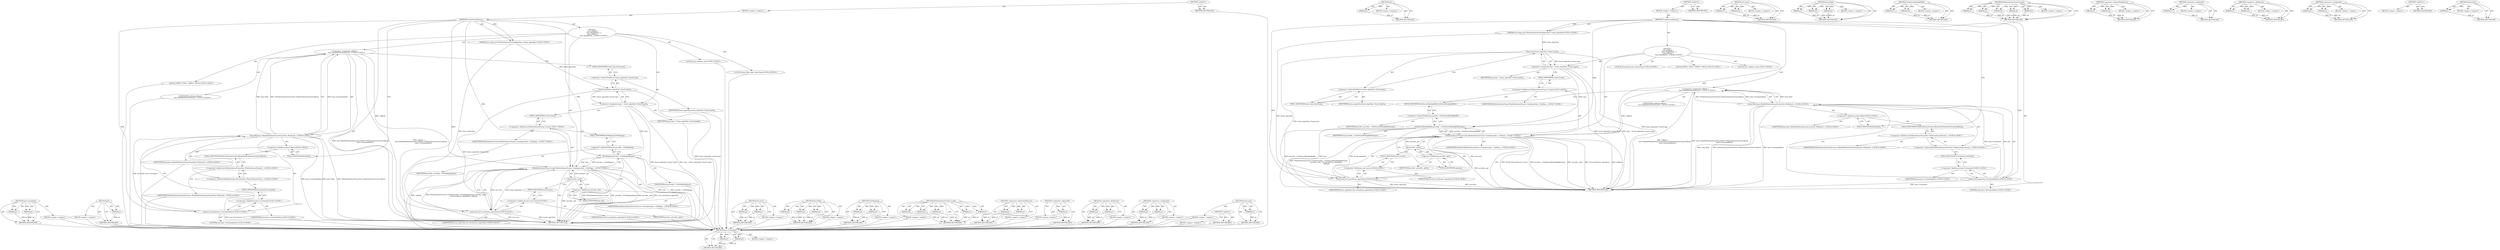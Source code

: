 digraph "fused_type" {
vulnerable_103 [label=<(METHOD,base.Unretained)>];
vulnerable_104 [label=<(PARAM,p1)>];
vulnerable_105 [label=<(PARAM,p2)>];
vulnerable_106 [label=<(BLOCK,&lt;empty&gt;,&lt;empty&gt;)>];
vulnerable_107 [label=<(METHOD_RETURN,ANY)>];
vulnerable_130 [label=<(METHOD,get)>];
vulnerable_131 [label=<(PARAM,p1)>];
vulnerable_132 [label=<(BLOCK,&lt;empty&gt;,&lt;empty&gt;)>];
vulnerable_133 [label=<(METHOD_RETURN,ANY)>];
vulnerable_6 [label=<(METHOD,&lt;global&gt;)<SUB>1</SUB>>];
vulnerable_7 [label=<(BLOCK,&lt;empty&gt;,&lt;empty&gt;)<SUB>1</SUB>>];
vulnerable_8 [label=<(METHOD,CreateFusionSensor)<SUB>1</SUB>>];
vulnerable_9 [label="<(PARAM,std::unique_ptr&lt;PlatformSensorFusionAlgorithm&gt; fusion_algorithm)<SUB>2</SUB>>"];
vulnerable_10 [label="<(BLOCK,{
    auto callback =
         base::Bind(&amp;Plat...,{
    auto callback =
         base::Bind(&amp;Plat...)<SUB>2</SUB>>"];
vulnerable_11 [label="<(LOCAL,auto callback: auto)<SUB>3</SUB>>"];
vulnerable_12 [label="<(&lt;operator&gt;.assignment,callback =
         base::Bind(&amp;PlatformSensorF...)<SUB>3</SUB>>"];
vulnerable_13 [label="<(IDENTIFIER,callback,callback =
         base::Bind(&amp;PlatformSensorF...)<SUB>3</SUB>>"];
vulnerable_14 [label="<(base.Bind,base::Bind(&amp;PlatformSensorFusionTest::PlatformS...)<SUB>4</SUB>>"];
vulnerable_15 [label="<(&lt;operator&gt;.fieldAccess,base::Bind)<SUB>4</SUB>>"];
vulnerable_16 [label="<(IDENTIFIER,base,base::Bind(&amp;PlatformSensorFusionTest::PlatformS...)<SUB>4</SUB>>"];
vulnerable_17 [label=<(FIELD_IDENTIFIER,Bind,Bind)<SUB>4</SUB>>];
vulnerable_18 [label="<(&lt;operator&gt;.addressOf,&amp;PlatformSensorFusionTest::PlatformSensorFusion...)<SUB>4</SUB>>"];
vulnerable_19 [label="<(&lt;operator&gt;.fieldAccess,PlatformSensorFusionTest::PlatformSensorFusionC...)<SUB>4</SUB>>"];
vulnerable_20 [label="<(IDENTIFIER,PlatformSensorFusionTest,base::Bind(&amp;PlatformSensorFusionTest::PlatformS...)<SUB>4</SUB>>"];
vulnerable_21 [label=<(FIELD_IDENTIFIER,PlatformSensorFusionCallback,PlatformSensorFusionCallback)<SUB>4</SUB>>];
vulnerable_22 [label="<(base.Unretained,base::Unretained(this))<SUB>5</SUB>>"];
vulnerable_23 [label="<(&lt;operator&gt;.fieldAccess,base::Unretained)<SUB>5</SUB>>"];
vulnerable_24 [label="<(IDENTIFIER,base,base::Unretained(this))<SUB>5</SUB>>"];
vulnerable_25 [label=<(FIELD_IDENTIFIER,Unretained,Unretained)<SUB>5</SUB>>];
vulnerable_26 [label="<(LITERAL,this,base::Unretained(this))<SUB>5</SUB>>"];
vulnerable_27 [label="<(LOCAL,SensorType type: SensorType)<SUB>6</SUB>>"];
vulnerable_28 [label=<(&lt;operator&gt;.assignment,type = fusion_algorithm-&gt;fused_type())<SUB>6</SUB>>];
vulnerable_29 [label=<(IDENTIFIER,type,type = fusion_algorithm-&gt;fused_type())<SUB>6</SUB>>];
vulnerable_30 [label=<(fused_type,fusion_algorithm-&gt;fused_type())<SUB>6</SUB>>];
vulnerable_31 [label=<(&lt;operator&gt;.indirectFieldAccess,fusion_algorithm-&gt;fused_type)<SUB>6</SUB>>];
vulnerable_32 [label=<(IDENTIFIER,fusion_algorithm,fusion_algorithm-&gt;fused_type())<SUB>6</SUB>>];
vulnerable_33 [label=<(FIELD_IDENTIFIER,fused_type,fused_type)<SUB>6</SUB>>];
vulnerable_34 [label="<(PlatformSensorFusion.Create,PlatformSensorFusion::Create(provider_-&gt;GetMapp...)<SUB>7</SUB>>"];
vulnerable_35 [label="<(&lt;operator&gt;.fieldAccess,PlatformSensorFusion::Create)<SUB>7</SUB>>"];
vulnerable_36 [label="<(IDENTIFIER,PlatformSensorFusion,PlatformSensorFusion::Create(provider_-&gt;GetMapp...)<SUB>7</SUB>>"];
vulnerable_37 [label=<(FIELD_IDENTIFIER,Create,Create)<SUB>7</SUB>>];
vulnerable_38 [label=<(GetMapping,provider_-&gt;GetMapping(type))<SUB>7</SUB>>];
vulnerable_39 [label=<(&lt;operator&gt;.indirectFieldAccess,provider_-&gt;GetMapping)<SUB>7</SUB>>];
vulnerable_40 [label=<(IDENTIFIER,provider_,provider_-&gt;GetMapping(type))<SUB>7</SUB>>];
vulnerable_41 [label=<(FIELD_IDENTIFIER,GetMapping,GetMapping)<SUB>7</SUB>>];
vulnerable_42 [label=<(IDENTIFIER,type,provider_-&gt;GetMapping(type))<SUB>7</SUB>>];
vulnerable_43 [label=<(get,provider_.get())<SUB>7</SUB>>];
vulnerable_44 [label=<(&lt;operator&gt;.fieldAccess,provider_.get)<SUB>7</SUB>>];
vulnerable_45 [label=<(IDENTIFIER,provider_,provider_.get())<SUB>7</SUB>>];
vulnerable_46 [label=<(FIELD_IDENTIFIER,get,get)<SUB>7</SUB>>];
vulnerable_47 [label="<(std.move,std::move(fusion_algorithm))<SUB>8</SUB>>"];
vulnerable_48 [label="<(&lt;operator&gt;.fieldAccess,std::move)<SUB>8</SUB>>"];
vulnerable_49 [label="<(IDENTIFIER,std,std::move(fusion_algorithm))<SUB>8</SUB>>"];
vulnerable_50 [label=<(FIELD_IDENTIFIER,move,move)<SUB>8</SUB>>];
vulnerable_51 [label="<(IDENTIFIER,fusion_algorithm,std::move(fusion_algorithm))<SUB>8</SUB>>"];
vulnerable_52 [label="<(IDENTIFIER,callback,PlatformSensorFusion::Create(provider_-&gt;GetMapp...)<SUB>8</SUB>>"];
vulnerable_53 [label="<(LOCAL,EXPECT_TRUE : EXPECT_TRUE)<SUB>9</SUB>>"];
vulnerable_54 [label=<(METHOD_RETURN,void)<SUB>1</SUB>>];
vulnerable_56 [label=<(METHOD_RETURN,ANY)<SUB>1</SUB>>];
vulnerable_134 [label=<(METHOD,std.move)>];
vulnerable_135 [label=<(PARAM,p1)>];
vulnerable_136 [label=<(PARAM,p2)>];
vulnerable_137 [label=<(BLOCK,&lt;empty&gt;,&lt;empty&gt;)>];
vulnerable_138 [label=<(METHOD_RETURN,ANY)>];
vulnerable_88 [label=<(METHOD,base.Bind)>];
vulnerable_89 [label=<(PARAM,p1)>];
vulnerable_90 [label=<(PARAM,p2)>];
vulnerable_91 [label=<(PARAM,p3)>];
vulnerable_92 [label=<(BLOCK,&lt;empty&gt;,&lt;empty&gt;)>];
vulnerable_93 [label=<(METHOD_RETURN,ANY)>];
vulnerable_125 [label=<(METHOD,GetMapping)>];
vulnerable_126 [label=<(PARAM,p1)>];
vulnerable_127 [label=<(PARAM,p2)>];
vulnerable_128 [label=<(BLOCK,&lt;empty&gt;,&lt;empty&gt;)>];
vulnerable_129 [label=<(METHOD_RETURN,ANY)>];
vulnerable_117 [label=<(METHOD,PlatformSensorFusion.Create)>];
vulnerable_118 [label=<(PARAM,p1)>];
vulnerable_119 [label=<(PARAM,p2)>];
vulnerable_120 [label=<(PARAM,p3)>];
vulnerable_121 [label=<(PARAM,p4)>];
vulnerable_122 [label=<(PARAM,p5)>];
vulnerable_123 [label=<(BLOCK,&lt;empty&gt;,&lt;empty&gt;)>];
vulnerable_124 [label=<(METHOD_RETURN,ANY)>];
vulnerable_112 [label=<(METHOD,&lt;operator&gt;.indirectFieldAccess)>];
vulnerable_113 [label=<(PARAM,p1)>];
vulnerable_114 [label=<(PARAM,p2)>];
vulnerable_115 [label=<(BLOCK,&lt;empty&gt;,&lt;empty&gt;)>];
vulnerable_116 [label=<(METHOD_RETURN,ANY)>];
vulnerable_99 [label=<(METHOD,&lt;operator&gt;.addressOf)>];
vulnerable_100 [label=<(PARAM,p1)>];
vulnerable_101 [label=<(BLOCK,&lt;empty&gt;,&lt;empty&gt;)>];
vulnerable_102 [label=<(METHOD_RETURN,ANY)>];
vulnerable_94 [label=<(METHOD,&lt;operator&gt;.fieldAccess)>];
vulnerable_95 [label=<(PARAM,p1)>];
vulnerable_96 [label=<(PARAM,p2)>];
vulnerable_97 [label=<(BLOCK,&lt;empty&gt;,&lt;empty&gt;)>];
vulnerable_98 [label=<(METHOD_RETURN,ANY)>];
vulnerable_83 [label=<(METHOD,&lt;operator&gt;.assignment)>];
vulnerable_84 [label=<(PARAM,p1)>];
vulnerable_85 [label=<(PARAM,p2)>];
vulnerable_86 [label=<(BLOCK,&lt;empty&gt;,&lt;empty&gt;)>];
vulnerable_87 [label=<(METHOD_RETURN,ANY)>];
vulnerable_77 [label=<(METHOD,&lt;global&gt;)<SUB>1</SUB>>];
vulnerable_78 [label=<(BLOCK,&lt;empty&gt;,&lt;empty&gt;)>];
vulnerable_79 [label=<(METHOD_RETURN,ANY)>];
vulnerable_108 [label=<(METHOD,fused_type)>];
vulnerable_109 [label=<(PARAM,p1)>];
vulnerable_110 [label=<(BLOCK,&lt;empty&gt;,&lt;empty&gt;)>];
vulnerable_111 [label=<(METHOD_RETURN,ANY)>];
fixed_103 [label=<(METHOD,base.Unretained)>];
fixed_104 [label=<(PARAM,p1)>];
fixed_105 [label=<(PARAM,p2)>];
fixed_106 [label=<(BLOCK,&lt;empty&gt;,&lt;empty&gt;)>];
fixed_107 [label=<(METHOD_RETURN,ANY)>];
fixed_130 [label=<(METHOD,get)>];
fixed_131 [label=<(PARAM,p1)>];
fixed_132 [label=<(BLOCK,&lt;empty&gt;,&lt;empty&gt;)>];
fixed_133 [label=<(METHOD_RETURN,ANY)>];
fixed_6 [label=<(METHOD,&lt;global&gt;)<SUB>1</SUB>>];
fixed_7 [label=<(BLOCK,&lt;empty&gt;,&lt;empty&gt;)<SUB>1</SUB>>];
fixed_8 [label=<(METHOD,CreateFusionSensor)<SUB>1</SUB>>];
fixed_9 [label="<(PARAM,std::unique_ptr&lt;PlatformSensorFusionAlgorithm&gt; fusion_algorithm)<SUB>2</SUB>>"];
fixed_10 [label="<(BLOCK,{
    auto callback =
         base::Bind(&amp;Plat...,{
    auto callback =
         base::Bind(&amp;Plat...)<SUB>2</SUB>>"];
fixed_11 [label="<(LOCAL,auto callback: auto)<SUB>3</SUB>>"];
fixed_12 [label="<(&lt;operator&gt;.assignment,callback =
         base::Bind(&amp;PlatformSensorF...)<SUB>3</SUB>>"];
fixed_13 [label="<(IDENTIFIER,callback,callback =
         base::Bind(&amp;PlatformSensorF...)<SUB>3</SUB>>"];
fixed_14 [label="<(base.Bind,base::Bind(&amp;PlatformSensorFusionTest::PlatformS...)<SUB>4</SUB>>"];
fixed_15 [label="<(&lt;operator&gt;.fieldAccess,base::Bind)<SUB>4</SUB>>"];
fixed_16 [label="<(IDENTIFIER,base,base::Bind(&amp;PlatformSensorFusionTest::PlatformS...)<SUB>4</SUB>>"];
fixed_17 [label=<(FIELD_IDENTIFIER,Bind,Bind)<SUB>4</SUB>>];
fixed_18 [label="<(&lt;operator&gt;.addressOf,&amp;PlatformSensorFusionTest::PlatformSensorFusion...)<SUB>4</SUB>>"];
fixed_19 [label="<(&lt;operator&gt;.fieldAccess,PlatformSensorFusionTest::PlatformSensorFusionC...)<SUB>4</SUB>>"];
fixed_20 [label="<(IDENTIFIER,PlatformSensorFusionTest,base::Bind(&amp;PlatformSensorFusionTest::PlatformS...)<SUB>4</SUB>>"];
fixed_21 [label=<(FIELD_IDENTIFIER,PlatformSensorFusionCallback,PlatformSensorFusionCallback)<SUB>4</SUB>>];
fixed_22 [label="<(base.Unretained,base::Unretained(this))<SUB>5</SUB>>"];
fixed_23 [label="<(&lt;operator&gt;.fieldAccess,base::Unretained)<SUB>5</SUB>>"];
fixed_24 [label="<(IDENTIFIER,base,base::Unretained(this))<SUB>5</SUB>>"];
fixed_25 [label=<(FIELD_IDENTIFIER,Unretained,Unretained)<SUB>5</SUB>>];
fixed_26 [label="<(LITERAL,this,base::Unretained(this))<SUB>5</SUB>>"];
fixed_27 [label="<(LOCAL,SensorType type: SensorType)<SUB>6</SUB>>"];
fixed_28 [label=<(&lt;operator&gt;.assignment,type = fusion_algorithm-&gt;fused_type())<SUB>6</SUB>>];
fixed_29 [label=<(IDENTIFIER,type,type = fusion_algorithm-&gt;fused_type())<SUB>6</SUB>>];
fixed_30 [label=<(fused_type,fusion_algorithm-&gt;fused_type())<SUB>6</SUB>>];
fixed_31 [label=<(&lt;operator&gt;.indirectFieldAccess,fusion_algorithm-&gt;fused_type)<SUB>6</SUB>>];
fixed_32 [label=<(IDENTIFIER,fusion_algorithm,fusion_algorithm-&gt;fused_type())<SUB>6</SUB>>];
fixed_33 [label=<(FIELD_IDENTIFIER,fused_type,fused_type)<SUB>6</SUB>>];
fixed_34 [label="<(PlatformSensorFusion.Create,PlatformSensorFusion::Create(provider_-&gt;GetSens...)<SUB>7</SUB>>"];
fixed_35 [label="<(&lt;operator&gt;.fieldAccess,PlatformSensorFusion::Create)<SUB>7</SUB>>"];
fixed_36 [label="<(IDENTIFIER,PlatformSensorFusion,PlatformSensorFusion::Create(provider_-&gt;GetSens...)<SUB>7</SUB>>"];
fixed_37 [label=<(FIELD_IDENTIFIER,Create,Create)<SUB>7</SUB>>];
fixed_38 [label=<(GetSensorReadingBuffer,provider_-&gt;GetSensorReadingBuffer(type))<SUB>7</SUB>>];
fixed_39 [label=<(&lt;operator&gt;.indirectFieldAccess,provider_-&gt;GetSensorReadingBuffer)<SUB>7</SUB>>];
fixed_40 [label=<(IDENTIFIER,provider_,provider_-&gt;GetSensorReadingBuffer(type))<SUB>7</SUB>>];
fixed_41 [label=<(FIELD_IDENTIFIER,GetSensorReadingBuffer,GetSensorReadingBuffer)<SUB>7</SUB>>];
fixed_42 [label=<(IDENTIFIER,type,provider_-&gt;GetSensorReadingBuffer(type))<SUB>7</SUB>>];
fixed_43 [label=<(get,provider_.get())<SUB>8</SUB>>];
fixed_44 [label=<(&lt;operator&gt;.fieldAccess,provider_.get)<SUB>8</SUB>>];
fixed_45 [label=<(IDENTIFIER,provider_,provider_.get())<SUB>8</SUB>>];
fixed_46 [label=<(FIELD_IDENTIFIER,get,get)<SUB>8</SUB>>];
fixed_47 [label="<(std.move,std::move(fusion_algorithm))<SUB>8</SUB>>"];
fixed_48 [label="<(&lt;operator&gt;.fieldAccess,std::move)<SUB>8</SUB>>"];
fixed_49 [label="<(IDENTIFIER,std,std::move(fusion_algorithm))<SUB>8</SUB>>"];
fixed_50 [label=<(FIELD_IDENTIFIER,move,move)<SUB>8</SUB>>];
fixed_51 [label="<(IDENTIFIER,fusion_algorithm,std::move(fusion_algorithm))<SUB>8</SUB>>"];
fixed_52 [label="<(IDENTIFIER,callback,PlatformSensorFusion::Create(provider_-&gt;GetSens...)<SUB>9</SUB>>"];
fixed_53 [label="<(LOCAL,EXPECT_TRUE : EXPECT_TRUE)<SUB>10</SUB>>"];
fixed_54 [label=<(METHOD_RETURN,void)<SUB>1</SUB>>];
fixed_56 [label=<(METHOD_RETURN,ANY)<SUB>1</SUB>>];
fixed_134 [label=<(METHOD,std.move)>];
fixed_135 [label=<(PARAM,p1)>];
fixed_136 [label=<(PARAM,p2)>];
fixed_137 [label=<(BLOCK,&lt;empty&gt;,&lt;empty&gt;)>];
fixed_138 [label=<(METHOD_RETURN,ANY)>];
fixed_88 [label=<(METHOD,base.Bind)>];
fixed_89 [label=<(PARAM,p1)>];
fixed_90 [label=<(PARAM,p2)>];
fixed_91 [label=<(PARAM,p3)>];
fixed_92 [label=<(BLOCK,&lt;empty&gt;,&lt;empty&gt;)>];
fixed_93 [label=<(METHOD_RETURN,ANY)>];
fixed_125 [label=<(METHOD,GetSensorReadingBuffer)>];
fixed_126 [label=<(PARAM,p1)>];
fixed_127 [label=<(PARAM,p2)>];
fixed_128 [label=<(BLOCK,&lt;empty&gt;,&lt;empty&gt;)>];
fixed_129 [label=<(METHOD_RETURN,ANY)>];
fixed_117 [label=<(METHOD,PlatformSensorFusion.Create)>];
fixed_118 [label=<(PARAM,p1)>];
fixed_119 [label=<(PARAM,p2)>];
fixed_120 [label=<(PARAM,p3)>];
fixed_121 [label=<(PARAM,p4)>];
fixed_122 [label=<(PARAM,p5)>];
fixed_123 [label=<(BLOCK,&lt;empty&gt;,&lt;empty&gt;)>];
fixed_124 [label=<(METHOD_RETURN,ANY)>];
fixed_112 [label=<(METHOD,&lt;operator&gt;.indirectFieldAccess)>];
fixed_113 [label=<(PARAM,p1)>];
fixed_114 [label=<(PARAM,p2)>];
fixed_115 [label=<(BLOCK,&lt;empty&gt;,&lt;empty&gt;)>];
fixed_116 [label=<(METHOD_RETURN,ANY)>];
fixed_99 [label=<(METHOD,&lt;operator&gt;.addressOf)>];
fixed_100 [label=<(PARAM,p1)>];
fixed_101 [label=<(BLOCK,&lt;empty&gt;,&lt;empty&gt;)>];
fixed_102 [label=<(METHOD_RETURN,ANY)>];
fixed_94 [label=<(METHOD,&lt;operator&gt;.fieldAccess)>];
fixed_95 [label=<(PARAM,p1)>];
fixed_96 [label=<(PARAM,p2)>];
fixed_97 [label=<(BLOCK,&lt;empty&gt;,&lt;empty&gt;)>];
fixed_98 [label=<(METHOD_RETURN,ANY)>];
fixed_83 [label=<(METHOD,&lt;operator&gt;.assignment)>];
fixed_84 [label=<(PARAM,p1)>];
fixed_85 [label=<(PARAM,p2)>];
fixed_86 [label=<(BLOCK,&lt;empty&gt;,&lt;empty&gt;)>];
fixed_87 [label=<(METHOD_RETURN,ANY)>];
fixed_77 [label=<(METHOD,&lt;global&gt;)<SUB>1</SUB>>];
fixed_78 [label=<(BLOCK,&lt;empty&gt;,&lt;empty&gt;)>];
fixed_79 [label=<(METHOD_RETURN,ANY)>];
fixed_108 [label=<(METHOD,fused_type)>];
fixed_109 [label=<(PARAM,p1)>];
fixed_110 [label=<(BLOCK,&lt;empty&gt;,&lt;empty&gt;)>];
fixed_111 [label=<(METHOD_RETURN,ANY)>];
vulnerable_103 -> vulnerable_104  [key=0, label="AST: "];
vulnerable_103 -> vulnerable_104  [key=1, label="DDG: "];
vulnerable_103 -> vulnerable_106  [key=0, label="AST: "];
vulnerable_103 -> vulnerable_105  [key=0, label="AST: "];
vulnerable_103 -> vulnerable_105  [key=1, label="DDG: "];
vulnerable_103 -> vulnerable_107  [key=0, label="AST: "];
vulnerable_103 -> vulnerable_107  [key=1, label="CFG: "];
vulnerable_104 -> vulnerable_107  [key=0, label="DDG: p1"];
vulnerable_105 -> vulnerable_107  [key=0, label="DDG: p2"];
vulnerable_106 -> fixed_103  [key=0];
vulnerable_107 -> fixed_103  [key=0];
vulnerable_130 -> vulnerable_131  [key=0, label="AST: "];
vulnerable_130 -> vulnerable_131  [key=1, label="DDG: "];
vulnerable_130 -> vulnerable_132  [key=0, label="AST: "];
vulnerable_130 -> vulnerable_133  [key=0, label="AST: "];
vulnerable_130 -> vulnerable_133  [key=1, label="CFG: "];
vulnerable_131 -> vulnerable_133  [key=0, label="DDG: p1"];
vulnerable_132 -> fixed_103  [key=0];
vulnerable_133 -> fixed_103  [key=0];
vulnerable_6 -> vulnerable_7  [key=0, label="AST: "];
vulnerable_6 -> vulnerable_56  [key=0, label="AST: "];
vulnerable_6 -> vulnerable_56  [key=1, label="CFG: "];
vulnerable_7 -> vulnerable_8  [key=0, label="AST: "];
vulnerable_8 -> vulnerable_9  [key=0, label="AST: "];
vulnerable_8 -> vulnerable_9  [key=1, label="DDG: "];
vulnerable_8 -> vulnerable_10  [key=0, label="AST: "];
vulnerable_8 -> vulnerable_54  [key=0, label="AST: "];
vulnerable_8 -> vulnerable_17  [key=0, label="CFG: "];
vulnerable_8 -> vulnerable_34  [key=0, label="DDG: "];
vulnerable_8 -> vulnerable_38  [key=0, label="DDG: "];
vulnerable_8 -> vulnerable_47  [key=0, label="DDG: "];
vulnerable_8 -> vulnerable_22  [key=0, label="DDG: "];
vulnerable_9 -> vulnerable_30  [key=0, label="DDG: fusion_algorithm"];
vulnerable_9 -> vulnerable_47  [key=0, label="DDG: fusion_algorithm"];
vulnerable_10 -> vulnerable_11  [key=0, label="AST: "];
vulnerable_10 -> vulnerable_12  [key=0, label="AST: "];
vulnerable_10 -> vulnerable_27  [key=0, label="AST: "];
vulnerable_10 -> vulnerable_28  [key=0, label="AST: "];
vulnerable_10 -> vulnerable_34  [key=0, label="AST: "];
vulnerable_10 -> vulnerable_53  [key=0, label="AST: "];
vulnerable_11 -> fixed_103  [key=0];
vulnerable_12 -> vulnerable_13  [key=0, label="AST: "];
vulnerable_12 -> vulnerable_14  [key=0, label="AST: "];
vulnerable_12 -> vulnerable_33  [key=0, label="CFG: "];
vulnerable_12 -> vulnerable_54  [key=0, label="DDG: base::Bind(&amp;PlatformSensorFusionTest::PlatformSensorFusionCallback,
                    base::Unretained(this))"];
vulnerable_12 -> vulnerable_54  [key=1, label="DDG: callback =
         base::Bind(&amp;PlatformSensorFusionTest::PlatformSensorFusionCallback,
                    base::Unretained(this))"];
vulnerable_12 -> vulnerable_34  [key=0, label="DDG: callback"];
vulnerable_13 -> fixed_103  [key=0];
vulnerable_14 -> vulnerable_15  [key=0, label="AST: "];
vulnerable_14 -> vulnerable_18  [key=0, label="AST: "];
vulnerable_14 -> vulnerable_22  [key=0, label="AST: "];
vulnerable_14 -> vulnerable_12  [key=0, label="CFG: "];
vulnerable_14 -> vulnerable_12  [key=1, label="DDG: base::Bind"];
vulnerable_14 -> vulnerable_12  [key=2, label="DDG: &amp;PlatformSensorFusionTest::PlatformSensorFusionCallback"];
vulnerable_14 -> vulnerable_12  [key=3, label="DDG: base::Unretained(this)"];
vulnerable_14 -> vulnerable_54  [key=0, label="DDG: base::Bind"];
vulnerable_14 -> vulnerable_54  [key=1, label="DDG: &amp;PlatformSensorFusionTest::PlatformSensorFusionCallback"];
vulnerable_14 -> vulnerable_54  [key=2, label="DDG: base::Unretained(this)"];
vulnerable_15 -> vulnerable_16  [key=0, label="AST: "];
vulnerable_15 -> vulnerable_17  [key=0, label="AST: "];
vulnerable_15 -> vulnerable_21  [key=0, label="CFG: "];
vulnerable_16 -> fixed_103  [key=0];
vulnerable_17 -> vulnerable_15  [key=0, label="CFG: "];
vulnerable_18 -> vulnerable_19  [key=0, label="AST: "];
vulnerable_18 -> vulnerable_25  [key=0, label="CFG: "];
vulnerable_19 -> vulnerable_20  [key=0, label="AST: "];
vulnerable_19 -> vulnerable_21  [key=0, label="AST: "];
vulnerable_19 -> vulnerable_18  [key=0, label="CFG: "];
vulnerable_20 -> fixed_103  [key=0];
vulnerable_21 -> vulnerable_19  [key=0, label="CFG: "];
vulnerable_22 -> vulnerable_23  [key=0, label="AST: "];
vulnerable_22 -> vulnerable_26  [key=0, label="AST: "];
vulnerable_22 -> vulnerable_14  [key=0, label="CFG: "];
vulnerable_22 -> vulnerable_14  [key=1, label="DDG: base::Unretained"];
vulnerable_22 -> vulnerable_14  [key=2, label="DDG: this"];
vulnerable_22 -> vulnerable_54  [key=0, label="DDG: base::Unretained"];
vulnerable_23 -> vulnerable_24  [key=0, label="AST: "];
vulnerable_23 -> vulnerable_25  [key=0, label="AST: "];
vulnerable_23 -> vulnerable_22  [key=0, label="CFG: "];
vulnerable_24 -> fixed_103  [key=0];
vulnerable_25 -> vulnerable_23  [key=0, label="CFG: "];
vulnerable_26 -> fixed_103  [key=0];
vulnerable_27 -> fixed_103  [key=0];
vulnerable_28 -> vulnerable_29  [key=0, label="AST: "];
vulnerable_28 -> vulnerable_30  [key=0, label="AST: "];
vulnerable_28 -> vulnerable_37  [key=0, label="CFG: "];
vulnerable_28 -> vulnerable_54  [key=0, label="DDG: fusion_algorithm-&gt;fused_type()"];
vulnerable_28 -> vulnerable_54  [key=1, label="DDG: type = fusion_algorithm-&gt;fused_type()"];
vulnerable_28 -> vulnerable_38  [key=0, label="DDG: type"];
vulnerable_29 -> fixed_103  [key=0];
vulnerable_30 -> vulnerable_31  [key=0, label="AST: "];
vulnerable_30 -> vulnerable_28  [key=0, label="CFG: "];
vulnerable_30 -> vulnerable_28  [key=1, label="DDG: fusion_algorithm-&gt;fused_type"];
vulnerable_30 -> vulnerable_54  [key=0, label="DDG: fusion_algorithm-&gt;fused_type"];
vulnerable_30 -> vulnerable_47  [key=0, label="DDG: fusion_algorithm-&gt;fused_type"];
vulnerable_31 -> vulnerable_32  [key=0, label="AST: "];
vulnerable_31 -> vulnerable_33  [key=0, label="AST: "];
vulnerable_31 -> vulnerable_30  [key=0, label="CFG: "];
vulnerable_32 -> fixed_103  [key=0];
vulnerable_33 -> vulnerable_31  [key=0, label="CFG: "];
vulnerable_34 -> vulnerable_35  [key=0, label="AST: "];
vulnerable_34 -> vulnerable_38  [key=0, label="AST: "];
vulnerable_34 -> vulnerable_43  [key=0, label="AST: "];
vulnerable_34 -> vulnerable_47  [key=0, label="AST: "];
vulnerable_34 -> vulnerable_52  [key=0, label="AST: "];
vulnerable_34 -> vulnerable_54  [key=0, label="CFG: "];
vulnerable_34 -> vulnerable_54  [key=1, label="DDG: PlatformSensorFusion::Create"];
vulnerable_34 -> vulnerable_54  [key=2, label="DDG: provider_-&gt;GetMapping(type)"];
vulnerable_34 -> vulnerable_54  [key=3, label="DDG: provider_.get()"];
vulnerable_34 -> vulnerable_54  [key=4, label="DDG: std::move(fusion_algorithm)"];
vulnerable_34 -> vulnerable_54  [key=5, label="DDG: callback"];
vulnerable_34 -> vulnerable_54  [key=6, label="DDG: PlatformSensorFusion::Create(provider_-&gt;GetMapping(type), provider_.get(),
                                 std::move(fusion_algorithm), callback)"];
vulnerable_35 -> vulnerable_36  [key=0, label="AST: "];
vulnerable_35 -> vulnerable_37  [key=0, label="AST: "];
vulnerable_35 -> vulnerable_41  [key=0, label="CFG: "];
vulnerable_36 -> fixed_103  [key=0];
vulnerable_37 -> vulnerable_35  [key=0, label="CFG: "];
vulnerable_38 -> vulnerable_39  [key=0, label="AST: "];
vulnerable_38 -> vulnerable_42  [key=0, label="AST: "];
vulnerable_38 -> vulnerable_46  [key=0, label="CFG: "];
vulnerable_38 -> vulnerable_54  [key=0, label="DDG: provider_-&gt;GetMapping"];
vulnerable_38 -> vulnerable_54  [key=1, label="DDG: type"];
vulnerable_38 -> vulnerable_34  [key=0, label="DDG: provider_-&gt;GetMapping"];
vulnerable_38 -> vulnerable_34  [key=1, label="DDG: type"];
vulnerable_39 -> vulnerable_40  [key=0, label="AST: "];
vulnerable_39 -> vulnerable_41  [key=0, label="AST: "];
vulnerable_39 -> vulnerable_38  [key=0, label="CFG: "];
vulnerable_40 -> fixed_103  [key=0];
vulnerable_41 -> vulnerable_39  [key=0, label="CFG: "];
vulnerable_42 -> fixed_103  [key=0];
vulnerable_43 -> vulnerable_44  [key=0, label="AST: "];
vulnerable_43 -> vulnerable_50  [key=0, label="CFG: "];
vulnerable_43 -> vulnerable_54  [key=0, label="DDG: provider_.get"];
vulnerable_43 -> vulnerable_34  [key=0, label="DDG: provider_.get"];
vulnerable_44 -> vulnerable_45  [key=0, label="AST: "];
vulnerable_44 -> vulnerable_46  [key=0, label="AST: "];
vulnerable_44 -> vulnerable_43  [key=0, label="CFG: "];
vulnerable_45 -> fixed_103  [key=0];
vulnerable_46 -> vulnerable_44  [key=0, label="CFG: "];
vulnerable_47 -> vulnerable_48  [key=0, label="AST: "];
vulnerable_47 -> vulnerable_51  [key=0, label="AST: "];
vulnerable_47 -> vulnerable_34  [key=0, label="CFG: "];
vulnerable_47 -> vulnerable_34  [key=1, label="DDG: std::move"];
vulnerable_47 -> vulnerable_34  [key=2, label="DDG: fusion_algorithm"];
vulnerable_47 -> vulnerable_54  [key=0, label="DDG: std::move"];
vulnerable_47 -> vulnerable_54  [key=1, label="DDG: fusion_algorithm"];
vulnerable_48 -> vulnerable_49  [key=0, label="AST: "];
vulnerable_48 -> vulnerable_50  [key=0, label="AST: "];
vulnerable_48 -> vulnerable_47  [key=0, label="CFG: "];
vulnerable_49 -> fixed_103  [key=0];
vulnerable_50 -> vulnerable_48  [key=0, label="CFG: "];
vulnerable_51 -> fixed_103  [key=0];
vulnerable_52 -> fixed_103  [key=0];
vulnerable_53 -> fixed_103  [key=0];
vulnerable_54 -> fixed_103  [key=0];
vulnerable_56 -> fixed_103  [key=0];
vulnerable_134 -> vulnerable_135  [key=0, label="AST: "];
vulnerable_134 -> vulnerable_135  [key=1, label="DDG: "];
vulnerable_134 -> vulnerable_137  [key=0, label="AST: "];
vulnerable_134 -> vulnerable_136  [key=0, label="AST: "];
vulnerable_134 -> vulnerable_136  [key=1, label="DDG: "];
vulnerable_134 -> vulnerable_138  [key=0, label="AST: "];
vulnerable_134 -> vulnerable_138  [key=1, label="CFG: "];
vulnerable_135 -> vulnerable_138  [key=0, label="DDG: p1"];
vulnerable_136 -> vulnerable_138  [key=0, label="DDG: p2"];
vulnerable_137 -> fixed_103  [key=0];
vulnerable_138 -> fixed_103  [key=0];
vulnerable_88 -> vulnerable_89  [key=0, label="AST: "];
vulnerable_88 -> vulnerable_89  [key=1, label="DDG: "];
vulnerable_88 -> vulnerable_92  [key=0, label="AST: "];
vulnerable_88 -> vulnerable_90  [key=0, label="AST: "];
vulnerable_88 -> vulnerable_90  [key=1, label="DDG: "];
vulnerable_88 -> vulnerable_93  [key=0, label="AST: "];
vulnerable_88 -> vulnerable_93  [key=1, label="CFG: "];
vulnerable_88 -> vulnerable_91  [key=0, label="AST: "];
vulnerable_88 -> vulnerable_91  [key=1, label="DDG: "];
vulnerable_89 -> vulnerable_93  [key=0, label="DDG: p1"];
vulnerable_90 -> vulnerable_93  [key=0, label="DDG: p2"];
vulnerable_91 -> vulnerable_93  [key=0, label="DDG: p3"];
vulnerable_92 -> fixed_103  [key=0];
vulnerable_93 -> fixed_103  [key=0];
vulnerable_125 -> vulnerable_126  [key=0, label="AST: "];
vulnerable_125 -> vulnerable_126  [key=1, label="DDG: "];
vulnerable_125 -> vulnerable_128  [key=0, label="AST: "];
vulnerable_125 -> vulnerable_127  [key=0, label="AST: "];
vulnerable_125 -> vulnerable_127  [key=1, label="DDG: "];
vulnerable_125 -> vulnerable_129  [key=0, label="AST: "];
vulnerable_125 -> vulnerable_129  [key=1, label="CFG: "];
vulnerable_126 -> vulnerable_129  [key=0, label="DDG: p1"];
vulnerable_127 -> vulnerable_129  [key=0, label="DDG: p2"];
vulnerable_128 -> fixed_103  [key=0];
vulnerable_129 -> fixed_103  [key=0];
vulnerable_117 -> vulnerable_118  [key=0, label="AST: "];
vulnerable_117 -> vulnerable_118  [key=1, label="DDG: "];
vulnerable_117 -> vulnerable_123  [key=0, label="AST: "];
vulnerable_117 -> vulnerable_119  [key=0, label="AST: "];
vulnerable_117 -> vulnerable_119  [key=1, label="DDG: "];
vulnerable_117 -> vulnerable_124  [key=0, label="AST: "];
vulnerable_117 -> vulnerable_124  [key=1, label="CFG: "];
vulnerable_117 -> vulnerable_120  [key=0, label="AST: "];
vulnerable_117 -> vulnerable_120  [key=1, label="DDG: "];
vulnerable_117 -> vulnerable_121  [key=0, label="AST: "];
vulnerable_117 -> vulnerable_121  [key=1, label="DDG: "];
vulnerable_117 -> vulnerable_122  [key=0, label="AST: "];
vulnerable_117 -> vulnerable_122  [key=1, label="DDG: "];
vulnerable_118 -> vulnerable_124  [key=0, label="DDG: p1"];
vulnerable_119 -> vulnerable_124  [key=0, label="DDG: p2"];
vulnerable_120 -> vulnerable_124  [key=0, label="DDG: p3"];
vulnerable_121 -> vulnerable_124  [key=0, label="DDG: p4"];
vulnerable_122 -> vulnerable_124  [key=0, label="DDG: p5"];
vulnerable_123 -> fixed_103  [key=0];
vulnerable_124 -> fixed_103  [key=0];
vulnerable_112 -> vulnerable_113  [key=0, label="AST: "];
vulnerable_112 -> vulnerable_113  [key=1, label="DDG: "];
vulnerable_112 -> vulnerable_115  [key=0, label="AST: "];
vulnerable_112 -> vulnerable_114  [key=0, label="AST: "];
vulnerable_112 -> vulnerable_114  [key=1, label="DDG: "];
vulnerable_112 -> vulnerable_116  [key=0, label="AST: "];
vulnerable_112 -> vulnerable_116  [key=1, label="CFG: "];
vulnerable_113 -> vulnerable_116  [key=0, label="DDG: p1"];
vulnerable_114 -> vulnerable_116  [key=0, label="DDG: p2"];
vulnerable_115 -> fixed_103  [key=0];
vulnerable_116 -> fixed_103  [key=0];
vulnerable_99 -> vulnerable_100  [key=0, label="AST: "];
vulnerable_99 -> vulnerable_100  [key=1, label="DDG: "];
vulnerable_99 -> vulnerable_101  [key=0, label="AST: "];
vulnerable_99 -> vulnerable_102  [key=0, label="AST: "];
vulnerable_99 -> vulnerable_102  [key=1, label="CFG: "];
vulnerable_100 -> vulnerable_102  [key=0, label="DDG: p1"];
vulnerable_101 -> fixed_103  [key=0];
vulnerable_102 -> fixed_103  [key=0];
vulnerable_94 -> vulnerable_95  [key=0, label="AST: "];
vulnerable_94 -> vulnerable_95  [key=1, label="DDG: "];
vulnerable_94 -> vulnerable_97  [key=0, label="AST: "];
vulnerable_94 -> vulnerable_96  [key=0, label="AST: "];
vulnerable_94 -> vulnerable_96  [key=1, label="DDG: "];
vulnerable_94 -> vulnerable_98  [key=0, label="AST: "];
vulnerable_94 -> vulnerable_98  [key=1, label="CFG: "];
vulnerable_95 -> vulnerable_98  [key=0, label="DDG: p1"];
vulnerable_96 -> vulnerable_98  [key=0, label="DDG: p2"];
vulnerable_97 -> fixed_103  [key=0];
vulnerable_98 -> fixed_103  [key=0];
vulnerable_83 -> vulnerable_84  [key=0, label="AST: "];
vulnerable_83 -> vulnerable_84  [key=1, label="DDG: "];
vulnerable_83 -> vulnerable_86  [key=0, label="AST: "];
vulnerable_83 -> vulnerable_85  [key=0, label="AST: "];
vulnerable_83 -> vulnerable_85  [key=1, label="DDG: "];
vulnerable_83 -> vulnerable_87  [key=0, label="AST: "];
vulnerable_83 -> vulnerable_87  [key=1, label="CFG: "];
vulnerable_84 -> vulnerable_87  [key=0, label="DDG: p1"];
vulnerable_85 -> vulnerable_87  [key=0, label="DDG: p2"];
vulnerable_86 -> fixed_103  [key=0];
vulnerable_87 -> fixed_103  [key=0];
vulnerable_77 -> vulnerable_78  [key=0, label="AST: "];
vulnerable_77 -> vulnerable_79  [key=0, label="AST: "];
vulnerable_77 -> vulnerable_79  [key=1, label="CFG: "];
vulnerable_78 -> fixed_103  [key=0];
vulnerable_79 -> fixed_103  [key=0];
vulnerable_108 -> vulnerable_109  [key=0, label="AST: "];
vulnerable_108 -> vulnerable_109  [key=1, label="DDG: "];
vulnerable_108 -> vulnerable_110  [key=0, label="AST: "];
vulnerable_108 -> vulnerable_111  [key=0, label="AST: "];
vulnerable_108 -> vulnerable_111  [key=1, label="CFG: "];
vulnerable_109 -> vulnerable_111  [key=0, label="DDG: p1"];
vulnerable_110 -> fixed_103  [key=0];
vulnerable_111 -> fixed_103  [key=0];
fixed_103 -> fixed_104  [key=0, label="AST: "];
fixed_103 -> fixed_104  [key=1, label="DDG: "];
fixed_103 -> fixed_106  [key=0, label="AST: "];
fixed_103 -> fixed_105  [key=0, label="AST: "];
fixed_103 -> fixed_105  [key=1, label="DDG: "];
fixed_103 -> fixed_107  [key=0, label="AST: "];
fixed_103 -> fixed_107  [key=1, label="CFG: "];
fixed_104 -> fixed_107  [key=0, label="DDG: p1"];
fixed_105 -> fixed_107  [key=0, label="DDG: p2"];
fixed_130 -> fixed_131  [key=0, label="AST: "];
fixed_130 -> fixed_131  [key=1, label="DDG: "];
fixed_130 -> fixed_132  [key=0, label="AST: "];
fixed_130 -> fixed_133  [key=0, label="AST: "];
fixed_130 -> fixed_133  [key=1, label="CFG: "];
fixed_131 -> fixed_133  [key=0, label="DDG: p1"];
fixed_6 -> fixed_7  [key=0, label="AST: "];
fixed_6 -> fixed_56  [key=0, label="AST: "];
fixed_6 -> fixed_56  [key=1, label="CFG: "];
fixed_7 -> fixed_8  [key=0, label="AST: "];
fixed_8 -> fixed_9  [key=0, label="AST: "];
fixed_8 -> fixed_9  [key=1, label="DDG: "];
fixed_8 -> fixed_10  [key=0, label="AST: "];
fixed_8 -> fixed_54  [key=0, label="AST: "];
fixed_8 -> fixed_17  [key=0, label="CFG: "];
fixed_8 -> fixed_34  [key=0, label="DDG: "];
fixed_8 -> fixed_38  [key=0, label="DDG: "];
fixed_8 -> fixed_47  [key=0, label="DDG: "];
fixed_8 -> fixed_22  [key=0, label="DDG: "];
fixed_9 -> fixed_30  [key=0, label="DDG: fusion_algorithm"];
fixed_9 -> fixed_47  [key=0, label="DDG: fusion_algorithm"];
fixed_10 -> fixed_11  [key=0, label="AST: "];
fixed_10 -> fixed_12  [key=0, label="AST: "];
fixed_10 -> fixed_27  [key=0, label="AST: "];
fixed_10 -> fixed_28  [key=0, label="AST: "];
fixed_10 -> fixed_34  [key=0, label="AST: "];
fixed_10 -> fixed_53  [key=0, label="AST: "];
fixed_12 -> fixed_13  [key=0, label="AST: "];
fixed_12 -> fixed_14  [key=0, label="AST: "];
fixed_12 -> fixed_33  [key=0, label="CFG: "];
fixed_12 -> fixed_54  [key=0, label="DDG: base::Bind(&amp;PlatformSensorFusionTest::PlatformSensorFusionCallback,
                    base::Unretained(this))"];
fixed_12 -> fixed_54  [key=1, label="DDG: callback =
         base::Bind(&amp;PlatformSensorFusionTest::PlatformSensorFusionCallback,
                    base::Unretained(this))"];
fixed_12 -> fixed_34  [key=0, label="DDG: callback"];
fixed_14 -> fixed_15  [key=0, label="AST: "];
fixed_14 -> fixed_18  [key=0, label="AST: "];
fixed_14 -> fixed_22  [key=0, label="AST: "];
fixed_14 -> fixed_12  [key=0, label="CFG: "];
fixed_14 -> fixed_12  [key=1, label="DDG: base::Bind"];
fixed_14 -> fixed_12  [key=2, label="DDG: &amp;PlatformSensorFusionTest::PlatformSensorFusionCallback"];
fixed_14 -> fixed_12  [key=3, label="DDG: base::Unretained(this)"];
fixed_14 -> fixed_54  [key=0, label="DDG: base::Bind"];
fixed_14 -> fixed_54  [key=1, label="DDG: &amp;PlatformSensorFusionTest::PlatformSensorFusionCallback"];
fixed_14 -> fixed_54  [key=2, label="DDG: base::Unretained(this)"];
fixed_15 -> fixed_16  [key=0, label="AST: "];
fixed_15 -> fixed_17  [key=0, label="AST: "];
fixed_15 -> fixed_21  [key=0, label="CFG: "];
fixed_17 -> fixed_15  [key=0, label="CFG: "];
fixed_18 -> fixed_19  [key=0, label="AST: "];
fixed_18 -> fixed_25  [key=0, label="CFG: "];
fixed_19 -> fixed_20  [key=0, label="AST: "];
fixed_19 -> fixed_21  [key=0, label="AST: "];
fixed_19 -> fixed_18  [key=0, label="CFG: "];
fixed_21 -> fixed_19  [key=0, label="CFG: "];
fixed_22 -> fixed_23  [key=0, label="AST: "];
fixed_22 -> fixed_26  [key=0, label="AST: "];
fixed_22 -> fixed_14  [key=0, label="CFG: "];
fixed_22 -> fixed_14  [key=1, label="DDG: base::Unretained"];
fixed_22 -> fixed_14  [key=2, label="DDG: this"];
fixed_22 -> fixed_54  [key=0, label="DDG: base::Unretained"];
fixed_23 -> fixed_24  [key=0, label="AST: "];
fixed_23 -> fixed_25  [key=0, label="AST: "];
fixed_23 -> fixed_22  [key=0, label="CFG: "];
fixed_25 -> fixed_23  [key=0, label="CFG: "];
fixed_28 -> fixed_29  [key=0, label="AST: "];
fixed_28 -> fixed_30  [key=0, label="AST: "];
fixed_28 -> fixed_37  [key=0, label="CFG: "];
fixed_28 -> fixed_54  [key=0, label="DDG: fusion_algorithm-&gt;fused_type()"];
fixed_28 -> fixed_54  [key=1, label="DDG: type = fusion_algorithm-&gt;fused_type()"];
fixed_28 -> fixed_38  [key=0, label="DDG: type"];
fixed_30 -> fixed_31  [key=0, label="AST: "];
fixed_30 -> fixed_28  [key=0, label="CFG: "];
fixed_30 -> fixed_28  [key=1, label="DDG: fusion_algorithm-&gt;fused_type"];
fixed_30 -> fixed_54  [key=0, label="DDG: fusion_algorithm-&gt;fused_type"];
fixed_30 -> fixed_47  [key=0, label="DDG: fusion_algorithm-&gt;fused_type"];
fixed_31 -> fixed_32  [key=0, label="AST: "];
fixed_31 -> fixed_33  [key=0, label="AST: "];
fixed_31 -> fixed_30  [key=0, label="CFG: "];
fixed_33 -> fixed_31  [key=0, label="CFG: "];
fixed_34 -> fixed_35  [key=0, label="AST: "];
fixed_34 -> fixed_38  [key=0, label="AST: "];
fixed_34 -> fixed_43  [key=0, label="AST: "];
fixed_34 -> fixed_47  [key=0, label="AST: "];
fixed_34 -> fixed_52  [key=0, label="AST: "];
fixed_34 -> fixed_54  [key=0, label="CFG: "];
fixed_34 -> fixed_54  [key=1, label="DDG: PlatformSensorFusion::Create"];
fixed_34 -> fixed_54  [key=2, label="DDG: provider_-&gt;GetSensorReadingBuffer(type)"];
fixed_34 -> fixed_54  [key=3, label="DDG: provider_.get()"];
fixed_34 -> fixed_54  [key=4, label="DDG: std::move(fusion_algorithm)"];
fixed_34 -> fixed_54  [key=5, label="DDG: callback"];
fixed_34 -> fixed_54  [key=6, label="DDG: PlatformSensorFusion::Create(provider_-&gt;GetSensorReadingBuffer(type),
                                 provider_.get(), std::move(fusion_algorithm),
                                 callback)"];
fixed_35 -> fixed_36  [key=0, label="AST: "];
fixed_35 -> fixed_37  [key=0, label="AST: "];
fixed_35 -> fixed_41  [key=0, label="CFG: "];
fixed_37 -> fixed_35  [key=0, label="CFG: "];
fixed_38 -> fixed_39  [key=0, label="AST: "];
fixed_38 -> fixed_42  [key=0, label="AST: "];
fixed_38 -> fixed_46  [key=0, label="CFG: "];
fixed_38 -> fixed_54  [key=0, label="DDG: provider_-&gt;GetSensorReadingBuffer"];
fixed_38 -> fixed_54  [key=1, label="DDG: type"];
fixed_38 -> fixed_34  [key=0, label="DDG: provider_-&gt;GetSensorReadingBuffer"];
fixed_38 -> fixed_34  [key=1, label="DDG: type"];
fixed_39 -> fixed_40  [key=0, label="AST: "];
fixed_39 -> fixed_41  [key=0, label="AST: "];
fixed_39 -> fixed_38  [key=0, label="CFG: "];
fixed_41 -> fixed_39  [key=0, label="CFG: "];
fixed_43 -> fixed_44  [key=0, label="AST: "];
fixed_43 -> fixed_50  [key=0, label="CFG: "];
fixed_43 -> fixed_54  [key=0, label="DDG: provider_.get"];
fixed_43 -> fixed_34  [key=0, label="DDG: provider_.get"];
fixed_44 -> fixed_45  [key=0, label="AST: "];
fixed_44 -> fixed_46  [key=0, label="AST: "];
fixed_44 -> fixed_43  [key=0, label="CFG: "];
fixed_46 -> fixed_44  [key=0, label="CFG: "];
fixed_47 -> fixed_48  [key=0, label="AST: "];
fixed_47 -> fixed_51  [key=0, label="AST: "];
fixed_47 -> fixed_34  [key=0, label="CFG: "];
fixed_47 -> fixed_34  [key=1, label="DDG: std::move"];
fixed_47 -> fixed_34  [key=2, label="DDG: fusion_algorithm"];
fixed_47 -> fixed_54  [key=0, label="DDG: std::move"];
fixed_47 -> fixed_54  [key=1, label="DDG: fusion_algorithm"];
fixed_48 -> fixed_49  [key=0, label="AST: "];
fixed_48 -> fixed_50  [key=0, label="AST: "];
fixed_48 -> fixed_47  [key=0, label="CFG: "];
fixed_50 -> fixed_48  [key=0, label="CFG: "];
fixed_134 -> fixed_135  [key=0, label="AST: "];
fixed_134 -> fixed_135  [key=1, label="DDG: "];
fixed_134 -> fixed_137  [key=0, label="AST: "];
fixed_134 -> fixed_136  [key=0, label="AST: "];
fixed_134 -> fixed_136  [key=1, label="DDG: "];
fixed_134 -> fixed_138  [key=0, label="AST: "];
fixed_134 -> fixed_138  [key=1, label="CFG: "];
fixed_135 -> fixed_138  [key=0, label="DDG: p1"];
fixed_136 -> fixed_138  [key=0, label="DDG: p2"];
fixed_88 -> fixed_89  [key=0, label="AST: "];
fixed_88 -> fixed_89  [key=1, label="DDG: "];
fixed_88 -> fixed_92  [key=0, label="AST: "];
fixed_88 -> fixed_90  [key=0, label="AST: "];
fixed_88 -> fixed_90  [key=1, label="DDG: "];
fixed_88 -> fixed_93  [key=0, label="AST: "];
fixed_88 -> fixed_93  [key=1, label="CFG: "];
fixed_88 -> fixed_91  [key=0, label="AST: "];
fixed_88 -> fixed_91  [key=1, label="DDG: "];
fixed_89 -> fixed_93  [key=0, label="DDG: p1"];
fixed_90 -> fixed_93  [key=0, label="DDG: p2"];
fixed_91 -> fixed_93  [key=0, label="DDG: p3"];
fixed_125 -> fixed_126  [key=0, label="AST: "];
fixed_125 -> fixed_126  [key=1, label="DDG: "];
fixed_125 -> fixed_128  [key=0, label="AST: "];
fixed_125 -> fixed_127  [key=0, label="AST: "];
fixed_125 -> fixed_127  [key=1, label="DDG: "];
fixed_125 -> fixed_129  [key=0, label="AST: "];
fixed_125 -> fixed_129  [key=1, label="CFG: "];
fixed_126 -> fixed_129  [key=0, label="DDG: p1"];
fixed_127 -> fixed_129  [key=0, label="DDG: p2"];
fixed_117 -> fixed_118  [key=0, label="AST: "];
fixed_117 -> fixed_118  [key=1, label="DDG: "];
fixed_117 -> fixed_123  [key=0, label="AST: "];
fixed_117 -> fixed_119  [key=0, label="AST: "];
fixed_117 -> fixed_119  [key=1, label="DDG: "];
fixed_117 -> fixed_124  [key=0, label="AST: "];
fixed_117 -> fixed_124  [key=1, label="CFG: "];
fixed_117 -> fixed_120  [key=0, label="AST: "];
fixed_117 -> fixed_120  [key=1, label="DDG: "];
fixed_117 -> fixed_121  [key=0, label="AST: "];
fixed_117 -> fixed_121  [key=1, label="DDG: "];
fixed_117 -> fixed_122  [key=0, label="AST: "];
fixed_117 -> fixed_122  [key=1, label="DDG: "];
fixed_118 -> fixed_124  [key=0, label="DDG: p1"];
fixed_119 -> fixed_124  [key=0, label="DDG: p2"];
fixed_120 -> fixed_124  [key=0, label="DDG: p3"];
fixed_121 -> fixed_124  [key=0, label="DDG: p4"];
fixed_122 -> fixed_124  [key=0, label="DDG: p5"];
fixed_112 -> fixed_113  [key=0, label="AST: "];
fixed_112 -> fixed_113  [key=1, label="DDG: "];
fixed_112 -> fixed_115  [key=0, label="AST: "];
fixed_112 -> fixed_114  [key=0, label="AST: "];
fixed_112 -> fixed_114  [key=1, label="DDG: "];
fixed_112 -> fixed_116  [key=0, label="AST: "];
fixed_112 -> fixed_116  [key=1, label="CFG: "];
fixed_113 -> fixed_116  [key=0, label="DDG: p1"];
fixed_114 -> fixed_116  [key=0, label="DDG: p2"];
fixed_99 -> fixed_100  [key=0, label="AST: "];
fixed_99 -> fixed_100  [key=1, label="DDG: "];
fixed_99 -> fixed_101  [key=0, label="AST: "];
fixed_99 -> fixed_102  [key=0, label="AST: "];
fixed_99 -> fixed_102  [key=1, label="CFG: "];
fixed_100 -> fixed_102  [key=0, label="DDG: p1"];
fixed_94 -> fixed_95  [key=0, label="AST: "];
fixed_94 -> fixed_95  [key=1, label="DDG: "];
fixed_94 -> fixed_97  [key=0, label="AST: "];
fixed_94 -> fixed_96  [key=0, label="AST: "];
fixed_94 -> fixed_96  [key=1, label="DDG: "];
fixed_94 -> fixed_98  [key=0, label="AST: "];
fixed_94 -> fixed_98  [key=1, label="CFG: "];
fixed_95 -> fixed_98  [key=0, label="DDG: p1"];
fixed_96 -> fixed_98  [key=0, label="DDG: p2"];
fixed_83 -> fixed_84  [key=0, label="AST: "];
fixed_83 -> fixed_84  [key=1, label="DDG: "];
fixed_83 -> fixed_86  [key=0, label="AST: "];
fixed_83 -> fixed_85  [key=0, label="AST: "];
fixed_83 -> fixed_85  [key=1, label="DDG: "];
fixed_83 -> fixed_87  [key=0, label="AST: "];
fixed_83 -> fixed_87  [key=1, label="CFG: "];
fixed_84 -> fixed_87  [key=0, label="DDG: p1"];
fixed_85 -> fixed_87  [key=0, label="DDG: p2"];
fixed_77 -> fixed_78  [key=0, label="AST: "];
fixed_77 -> fixed_79  [key=0, label="AST: "];
fixed_77 -> fixed_79  [key=1, label="CFG: "];
fixed_108 -> fixed_109  [key=0, label="AST: "];
fixed_108 -> fixed_109  [key=1, label="DDG: "];
fixed_108 -> fixed_110  [key=0, label="AST: "];
fixed_108 -> fixed_111  [key=0, label="AST: "];
fixed_108 -> fixed_111  [key=1, label="CFG: "];
fixed_109 -> fixed_111  [key=0, label="DDG: p1"];
}
